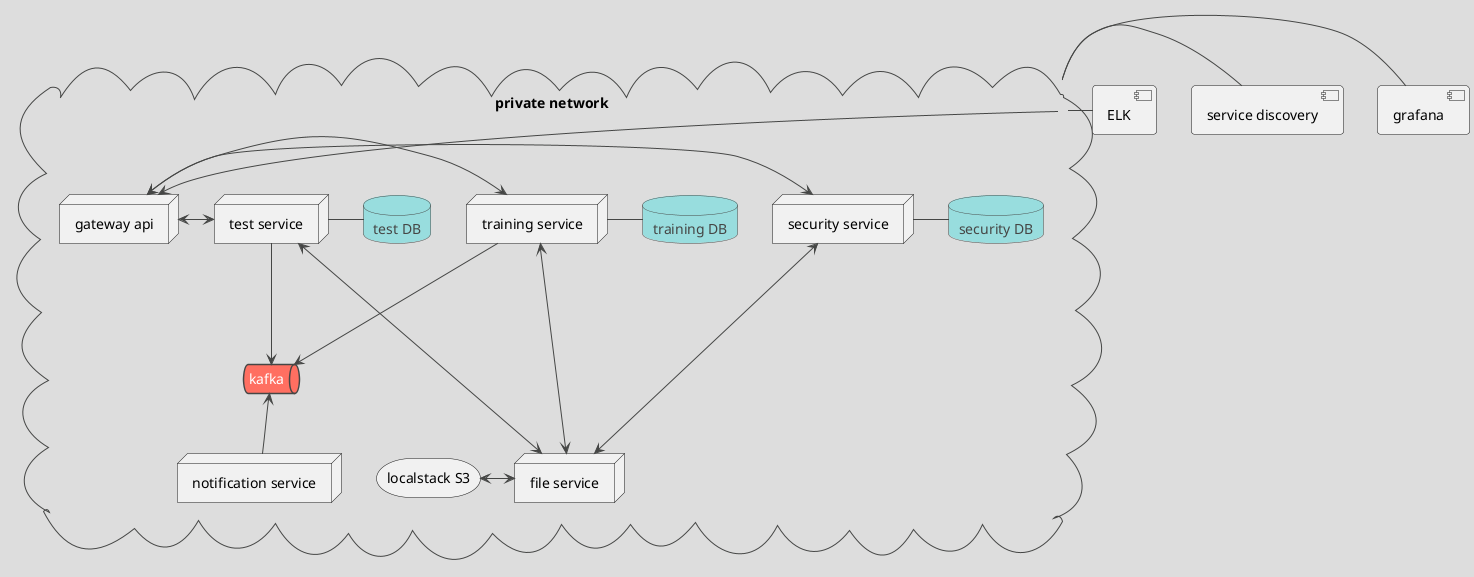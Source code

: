 @startuml
!theme toy

cloud "private network" as pw {
    node "security service" as ss
    node "training service" as trs
    node "file service" as fs
    node "test service" as ts
    node "notification service" as ns
    node "gateway api" as gapi

    database "security DB" as sdb
    database "training DB" as trdb
    database "test DB" as tdb

    queue "kafka" as kf
    storage "localstack S3" as s3
}
component "service discovery" as sd
component "ELK" as elk
component "grafana" as gf

pw --> gapi

gapi <-> ss
gapi <-> trs
gapi <-> ts

ss - sdb
trs - trdb
ts - tdb

ss <-> fs
trs <-> fs
ts <----> fs

s3 <-> fs

ts ---> kf
trs ---> kf
kf <-- ns

elk - pw
sd - pw
gf - pw
@enduml
